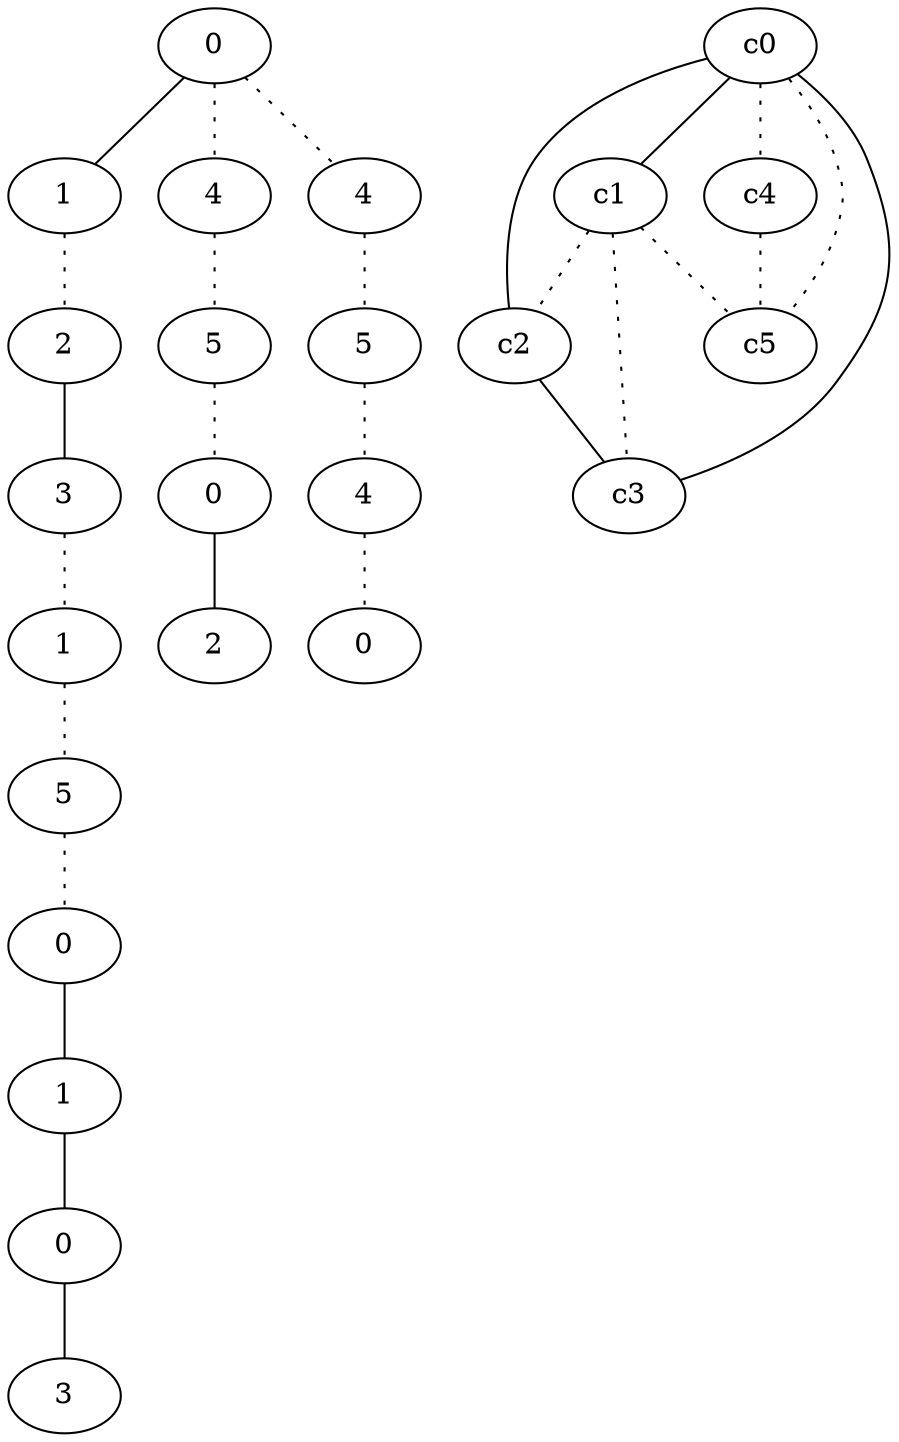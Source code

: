graph {
a0[label=0];
a1[label=1];
a2[label=2];
a3[label=3];
a4[label=1];
a5[label=5];
a6[label=0];
a7[label=1];
a8[label=0];
a9[label=3];
a10[label=4];
a11[label=5];
a12[label=0];
a13[label=2];
a14[label=4];
a15[label=5];
a16[label=4];
a17[label=0];
a0 -- a1;
a0 -- a10 [style=dotted];
a0 -- a14 [style=dotted];
a1 -- a2 [style=dotted];
a2 -- a3;
a3 -- a4 [style=dotted];
a4 -- a5 [style=dotted];
a5 -- a6 [style=dotted];
a6 -- a7;
a7 -- a8;
a8 -- a9;
a10 -- a11 [style=dotted];
a11 -- a12 [style=dotted];
a12 -- a13;
a14 -- a15 [style=dotted];
a15 -- a16 [style=dotted];
a16 -- a17 [style=dotted];
c0 -- c1;
c0 -- c2;
c0 -- c3;
c0 -- c4 [style=dotted];
c0 -- c5 [style=dotted];
c1 -- c2 [style=dotted];
c1 -- c3 [style=dotted];
c1 -- c5 [style=dotted];
c2 -- c3;
c4 -- c5 [style=dotted];
}
